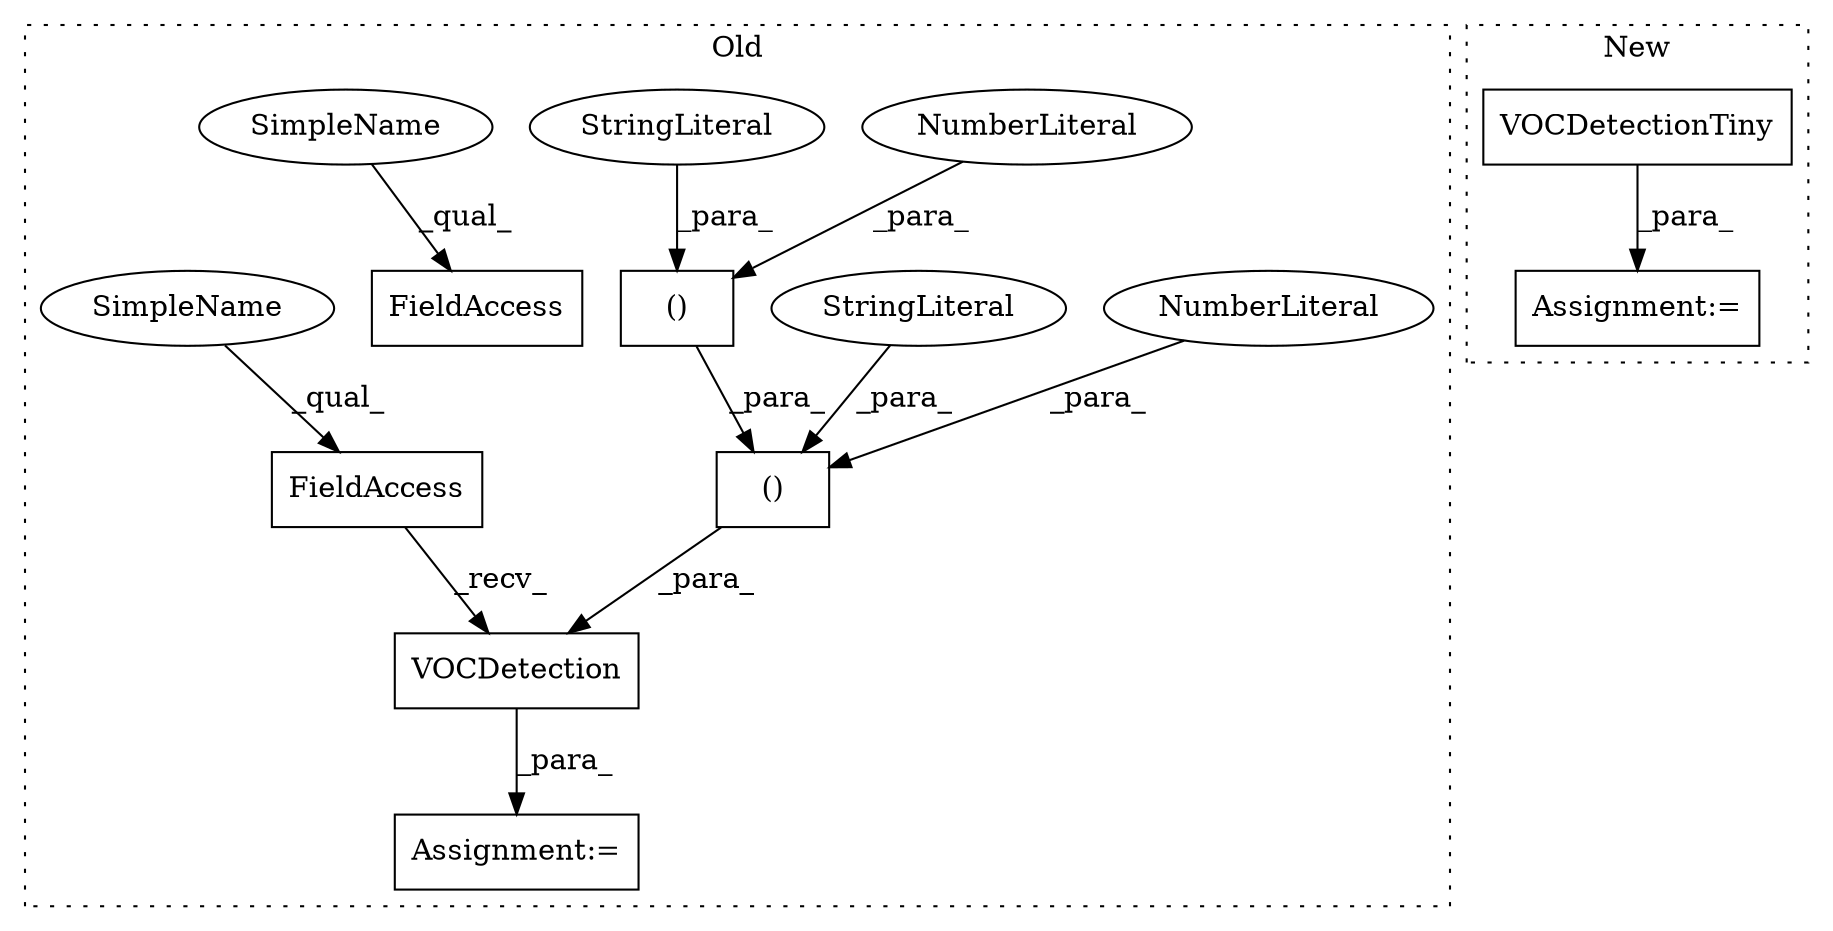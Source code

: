 digraph G {
subgraph cluster0 {
1 [label="()" a="106" s="12477" l="75" shape="box"];
3 [label="NumberLiteral" a="34" s="12478" l="4" shape="ellipse"];
4 [label="()" a="106" s="12524" l="27" shape="box"];
5 [label="NumberLiteral" a="34" s="12524" l="4" shape="ellipse"];
6 [label="VOCDetection" a="32" s="12455,12552" l="22,2" shape="box"];
8 [label="StringLiteral" a="45" s="12495" l="10" shape="ellipse"];
9 [label="Assignment:=" a="7" s="12441" l="1" shape="box"];
10 [label="StringLiteral" a="45" s="12541" l="10" shape="ellipse"];
11 [label="FieldAccess" a="22" s="12442" l="12" shape="box"];
12 [label="FieldAccess" a="22" s="12572" l="12" shape="box"];
13 [label="SimpleName" a="42" s="12572" l="7" shape="ellipse"];
14 [label="SimpleName" a="42" s="12442" l="7" shape="ellipse"];
label = "Old";
style="dotted";
}
subgraph cluster1 {
2 [label="VOCDetectionTiny" a="32" s="12339" l="18" shape="box"];
7 [label="Assignment:=" a="7" s="12338" l="1" shape="box"];
label = "New";
style="dotted";
}
1 -> 6 [label="_para_"];
2 -> 7 [label="_para_"];
3 -> 1 [label="_para_"];
4 -> 1 [label="_para_"];
5 -> 4 [label="_para_"];
6 -> 9 [label="_para_"];
8 -> 1 [label="_para_"];
10 -> 4 [label="_para_"];
11 -> 6 [label="_recv_"];
13 -> 12 [label="_qual_"];
14 -> 11 [label="_qual_"];
}